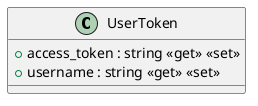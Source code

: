 @startuml
class UserToken {
    + access_token : string <<get>> <<set>>
    + username : string <<get>> <<set>>
}
@enduml
